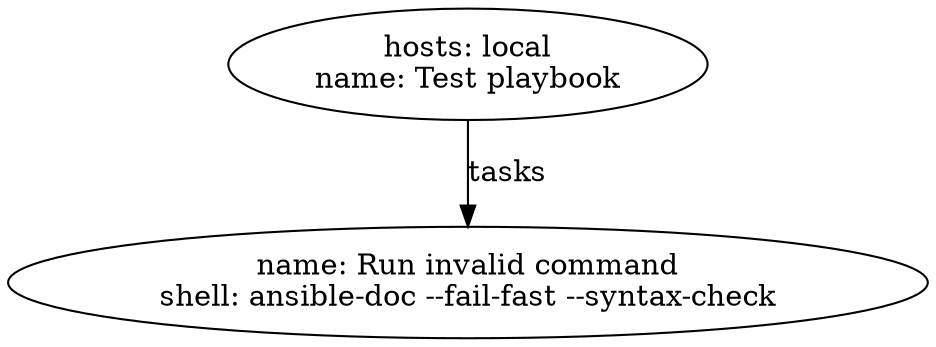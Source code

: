 digraph graphname {
2286 [label="name: Run invalid command\nshell: ansible-doc --fail-fast --syntax-check\n"];
2285 [label="hosts: local\nname: Test playbook\n"];
2285 -> 2286 [label="tasks"];
}
